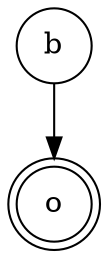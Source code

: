 digraph {   
    node [shape = doublecircle, color = black] o ;
    node [shape = circle];
    node [color= black];
    b -> o;	
}